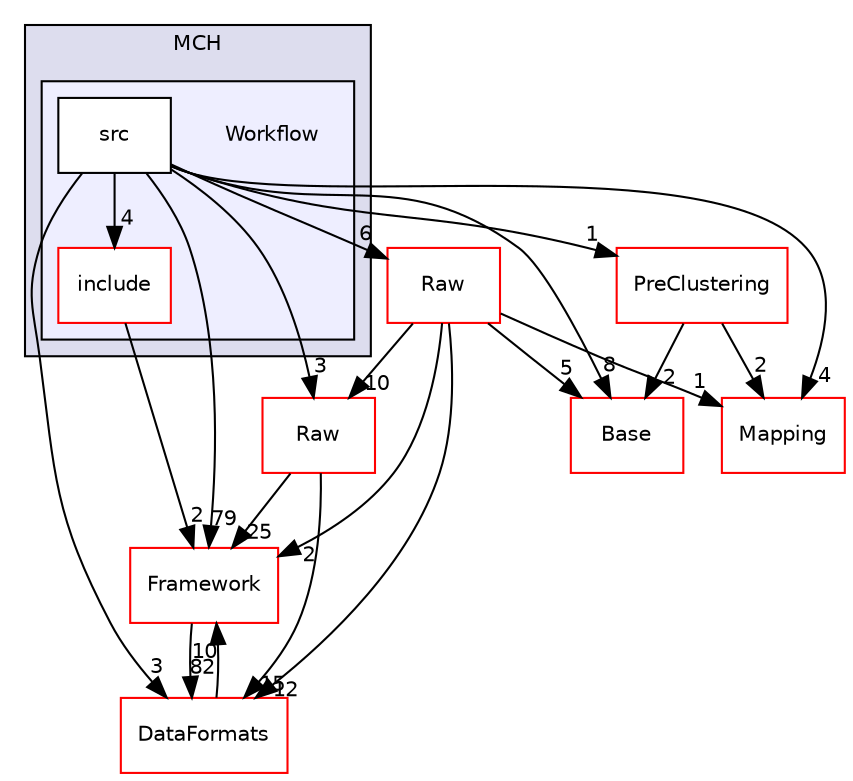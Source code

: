 digraph "/home/travis/build/AliceO2Group/AliceO2/Detectors/MUON/MCH/Workflow" {
  bgcolor=transparent;
  compound=true
  node [ fontsize="10", fontname="Helvetica"];
  edge [ labelfontsize="10", labelfontname="Helvetica"];
  subgraph clusterdir_061f7088060f41729027f6c2fce0273e {
    graph [ bgcolor="#ddddee", pencolor="black", label="MCH" fontname="Helvetica", fontsize="10", URL="dir_061f7088060f41729027f6c2fce0273e.html"]
  subgraph clusterdir_04ece05d7c7fe751e39bd0511b9068fc {
    graph [ bgcolor="#eeeeff", pencolor="black", label="" URL="dir_04ece05d7c7fe751e39bd0511b9068fc.html"];
    dir_04ece05d7c7fe751e39bd0511b9068fc [shape=plaintext label="Workflow"];
    dir_ade19310a6abca7155cb213ca0a7e06d [shape=box label="include" color="red" fillcolor="white" style="filled" URL="dir_ade19310a6abca7155cb213ca0a7e06d.html"];
    dir_e2a306cbeddc37280b8dde7d223d74dd [shape=box label="src" color="black" fillcolor="white" style="filled" URL="dir_e2a306cbeddc37280b8dde7d223d74dd.html"];
  }
  }
  dir_6229e1f1a243f5ed3f0013dfa4f13deb [shape=box label="PreClustering" color="red" URL="dir_6229e1f1a243f5ed3f0013dfa4f13deb.html"];
  dir_1155c84989a046e7de4bf0156dc4b34c [shape=box label="Base" color="red" URL="dir_1155c84989a046e7de4bf0156dc4b34c.html"];
  dir_bcbb2cf9a3d3d83e5515c82071a07177 [shape=box label="Framework" color="red" URL="dir_bcbb2cf9a3d3d83e5515c82071a07177.html"];
  dir_f8de85f281636d081fd2e7e06b0134d2 [shape=box label="Raw" color="red" URL="dir_f8de85f281636d081fd2e7e06b0134d2.html"];
  dir_26637d1bd82229bc9ed97f7e706be743 [shape=box label="Raw" color="red" URL="dir_26637d1bd82229bc9ed97f7e706be743.html"];
  dir_2171f7ec022c5423887b07c69b2f5b48 [shape=box label="DataFormats" color="red" URL="dir_2171f7ec022c5423887b07c69b2f5b48.html"];
  dir_b098e3604916eca5f90f2bb1c75b7880 [shape=box label="Mapping" color="red" URL="dir_b098e3604916eca5f90f2bb1c75b7880.html"];
  dir_6229e1f1a243f5ed3f0013dfa4f13deb->dir_1155c84989a046e7de4bf0156dc4b34c [headlabel="2", labeldistance=1.5 headhref="dir_000525_000133.html"];
  dir_6229e1f1a243f5ed3f0013dfa4f13deb->dir_b098e3604916eca5f90f2bb1c75b7880 [headlabel="2", labeldistance=1.5 headhref="dir_000525_000505.html"];
  dir_e2a306cbeddc37280b8dde7d223d74dd->dir_6229e1f1a243f5ed3f0013dfa4f13deb [headlabel="1", labeldistance=1.5 headhref="dir_000549_000525.html"];
  dir_e2a306cbeddc37280b8dde7d223d74dd->dir_1155c84989a046e7de4bf0156dc4b34c [headlabel="8", labeldistance=1.5 headhref="dir_000549_000133.html"];
  dir_e2a306cbeddc37280b8dde7d223d74dd->dir_ade19310a6abca7155cb213ca0a7e06d [headlabel="4", labeldistance=1.5 headhref="dir_000549_000547.html"];
  dir_e2a306cbeddc37280b8dde7d223d74dd->dir_bcbb2cf9a3d3d83e5515c82071a07177 [headlabel="79", labeldistance=1.5 headhref="dir_000549_000013.html"];
  dir_e2a306cbeddc37280b8dde7d223d74dd->dir_f8de85f281636d081fd2e7e06b0134d2 [headlabel="6", labeldistance=1.5 headhref="dir_000549_000413.html"];
  dir_e2a306cbeddc37280b8dde7d223d74dd->dir_26637d1bd82229bc9ed97f7e706be743 [headlabel="3", labeldistance=1.5 headhref="dir_000549_000562.html"];
  dir_e2a306cbeddc37280b8dde7d223d74dd->dir_2171f7ec022c5423887b07c69b2f5b48 [headlabel="3", labeldistance=1.5 headhref="dir_000549_000076.html"];
  dir_e2a306cbeddc37280b8dde7d223d74dd->dir_b098e3604916eca5f90f2bb1c75b7880 [headlabel="4", labeldistance=1.5 headhref="dir_000549_000505.html"];
  dir_ade19310a6abca7155cb213ca0a7e06d->dir_bcbb2cf9a3d3d83e5515c82071a07177 [headlabel="2", labeldistance=1.5 headhref="dir_000547_000013.html"];
  dir_bcbb2cf9a3d3d83e5515c82071a07177->dir_2171f7ec022c5423887b07c69b2f5b48 [headlabel="82", labeldistance=1.5 headhref="dir_000013_000076.html"];
  dir_26637d1bd82229bc9ed97f7e706be743->dir_bcbb2cf9a3d3d83e5515c82071a07177 [headlabel="25", labeldistance=1.5 headhref="dir_000562_000013.html"];
  dir_26637d1bd82229bc9ed97f7e706be743->dir_2171f7ec022c5423887b07c69b2f5b48 [headlabel="15", labeldistance=1.5 headhref="dir_000562_000076.html"];
  dir_f8de85f281636d081fd2e7e06b0134d2->dir_1155c84989a046e7de4bf0156dc4b34c [headlabel="5", labeldistance=1.5 headhref="dir_000413_000133.html"];
  dir_f8de85f281636d081fd2e7e06b0134d2->dir_bcbb2cf9a3d3d83e5515c82071a07177 [headlabel="2", labeldistance=1.5 headhref="dir_000413_000013.html"];
  dir_f8de85f281636d081fd2e7e06b0134d2->dir_26637d1bd82229bc9ed97f7e706be743 [headlabel="10", labeldistance=1.5 headhref="dir_000413_000562.html"];
  dir_f8de85f281636d081fd2e7e06b0134d2->dir_2171f7ec022c5423887b07c69b2f5b48 [headlabel="12", labeldistance=1.5 headhref="dir_000413_000076.html"];
  dir_f8de85f281636d081fd2e7e06b0134d2->dir_b098e3604916eca5f90f2bb1c75b7880 [headlabel="1", labeldistance=1.5 headhref="dir_000413_000505.html"];
  dir_2171f7ec022c5423887b07c69b2f5b48->dir_bcbb2cf9a3d3d83e5515c82071a07177 [headlabel="10", labeldistance=1.5 headhref="dir_000076_000013.html"];
}
